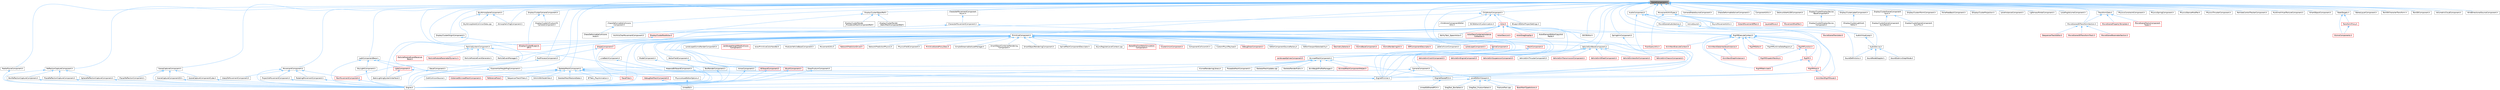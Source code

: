 digraph "SceneComponent.h"
{
 // INTERACTIVE_SVG=YES
 // LATEX_PDF_SIZE
  bgcolor="transparent";
  edge [fontname=Helvetica,fontsize=10,labelfontname=Helvetica,labelfontsize=10];
  node [fontname=Helvetica,fontsize=10,shape=box,height=0.2,width=0.4];
  Node1 [id="Node000001",label="SceneComponent.h",height=0.2,width=0.4,color="gray40", fillcolor="grey60", style="filled", fontcolor="black",tooltip=" "];
  Node1 -> Node2 [id="edge1_Node000001_Node000002",dir="back",color="steelblue1",style="solid",tooltip=" "];
  Node2 [id="Node000002",label="AsyncMovementUtils.h",height=0.2,width=0.4,color="grey40", fillcolor="white", style="filled",URL="$d4/d3a/AsyncMovementUtils_8h.html",tooltip=" "];
  Node1 -> Node3 [id="edge2_Node000001_Node000003",dir="back",color="steelblue1",style="solid",tooltip=" "];
  Node3 [id="Node000003",label="AtmosphericFogComponent.h",height=0.2,width=0.4,color="grey40", fillcolor="white", style="filled",URL="$da/d15/AtmosphericFogComponent_8h.html",tooltip=" "];
  Node1 -> Node4 [id="edge3_Node000001_Node000004",dir="back",color="steelblue1",style="solid",tooltip=" "];
  Node4 [id="Node000004",label="AudioComponent.h",height=0.2,width=0.4,color="grey40", fillcolor="white", style="filled",URL="$d6/d67/AudioComponent_8h.html",tooltip=" "];
  Node4 -> Node5 [id="edge4_Node000004_Node000005",dir="back",color="steelblue1",style="solid",tooltip=" "];
  Node5 [id="Node000005",label="ActiveSound.h",height=0.2,width=0.4,color="grey40", fillcolor="white", style="filled",URL="$dc/d95/ActiveSound_8h.html",tooltip=" "];
  Node5 -> Node6 [id="edge5_Node000005_Node000006",dir="back",color="steelblue1",style="solid",tooltip=" "];
  Node6 [id="Node000006",label="AudioVirtualLoop.h",height=0.2,width=0.4,color="grey40", fillcolor="white", style="filled",URL="$d5/dde/AudioVirtualLoop_8h.html",tooltip=" "];
  Node6 -> Node7 [id="edge6_Node000006_Node000007",dir="back",color="steelblue1",style="solid",tooltip=" "];
  Node7 [id="Node000007",label="AudioDevice.h",height=0.2,width=0.4,color="grey40", fillcolor="white", style="filled",URL="$d7/ddb/AudioDevice_8h.html",tooltip=" "];
  Node7 -> Node8 [id="edge7_Node000007_Node000008",dir="back",color="steelblue1",style="solid",tooltip=" "];
  Node8 [id="Node000008",label="SoundDefinitions.h",height=0.2,width=0.4,color="grey40", fillcolor="white", style="filled",URL="$d4/da9/SoundDefinitions_8h.html",tooltip=" "];
  Node7 -> Node9 [id="edge8_Node000007_Node000009",dir="back",color="steelblue1",style="solid",tooltip=" "];
  Node9 [id="Node000009",label="SoundNodeDoppler.h",height=0.2,width=0.4,color="grey40", fillcolor="white", style="filled",URL="$d1/d51/SoundNodeDoppler_8h.html",tooltip=" "];
  Node7 -> Node10 [id="edge9_Node000007_Node000010",dir="back",color="steelblue1",style="solid",tooltip=" "];
  Node10 [id="Node000010",label="SoundSubmixGraphNode.h",height=0.2,width=0.4,color="grey40", fillcolor="white", style="filled",URL="$d5/d09/SoundSubmixGraphNode_8h.html",tooltip=" "];
  Node5 -> Node8 [id="edge10_Node000005_Node000008",dir="back",color="steelblue1",style="solid",tooltip=" "];
  Node4 -> Node7 [id="edge11_Node000004_Node000007",dir="back",color="steelblue1",style="solid",tooltip=" "];
  Node4 -> Node11 [id="edge12_Node000004_Node000011",dir="back",color="steelblue1",style="solid",tooltip=" "];
  Node11 [id="Node000011",label="EngineMinimal.h",height=0.2,width=0.4,color="grey40", fillcolor="white", style="filled",URL="$d0/d2c/EngineMinimal_8h.html",tooltip=" "];
  Node11 -> Node12 [id="edge13_Node000011_Node000012",dir="back",color="steelblue1",style="solid",tooltip=" "];
  Node12 [id="Node000012",label="Engine.h",height=0.2,width=0.4,color="grey40", fillcolor="white", style="filled",URL="$d1/d34/Public_2Engine_8h.html",tooltip=" "];
  Node4 -> Node13 [id="edge14_Node000004_Node000013",dir="back",color="steelblue1",style="solid",tooltip=" "];
  Node13 [id="Node000013",label="MovieSceneAudioSection.h",height=0.2,width=0.4,color="grey40", fillcolor="white", style="filled",URL="$da/d5f/MovieSceneAudioSection_8h.html",tooltip=" "];
  Node13 -> Node14 [id="edge15_Node000013_Node000014",dir="back",color="steelblue1",style="solid",tooltip=" "];
  Node14 [id="Node000014",label="MovieSceneTranslator.h",height=0.2,width=0.4,color="red", fillcolor="#FFF0F0", style="filled",URL="$d2/d49/MovieSceneTranslator_8h.html",tooltip=" "];
  Node1 -> Node21 [id="edge16_Node000001_Node000021",dir="back",color="steelblue1",style="solid",tooltip=" "];
  Node21 [id="Node000021",label="CameraComponent.h",height=0.2,width=0.4,color="grey40", fillcolor="white", style="filled",URL="$dc/d7b/CameraComponent_8h.html",tooltip=" "];
  Node21 -> Node11 [id="edge17_Node000021_Node000011",dir="back",color="steelblue1",style="solid",tooltip=" "];
  Node21 -> Node22 [id="edge18_Node000021_Node000022",dir="back",color="steelblue1",style="solid",tooltip=" "];
  Node22 [id="Node000022",label="LevelEditorViewport.h",height=0.2,width=0.4,color="grey40", fillcolor="white", style="filled",URL="$d4/ddf/LevelEditorViewport_8h.html",tooltip=" "];
  Node22 -> Node23 [id="edge19_Node000022_Node000023",dir="back",color="steelblue1",style="solid",tooltip=" "];
  Node23 [id="Node000023",label="BookMarkTypeActions.h",height=0.2,width=0.4,color="red", fillcolor="#FFF0F0", style="filled",URL="$d0/d2f/BookMarkTypeActions_8h.html",tooltip=" "];
  Node22 -> Node25 [id="edge20_Node000022_Node000025",dir="back",color="steelblue1",style="solid",tooltip=" "];
  Node25 [id="Node000025",label="DragTool_BoxSelect.h",height=0.2,width=0.4,color="grey40", fillcolor="white", style="filled",URL="$da/dbf/DragTool__BoxSelect_8h.html",tooltip=" "];
  Node22 -> Node26 [id="edge21_Node000022_Node000026",dir="back",color="steelblue1",style="solid",tooltip=" "];
  Node26 [id="Node000026",label="DragTool_FrustumSelect.h",height=0.2,width=0.4,color="grey40", fillcolor="white", style="filled",URL="$db/de7/DragTool__FrustumSelect_8h.html",tooltip=" "];
  Node22 -> Node27 [id="edge22_Node000022_Node000027",dir="back",color="steelblue1",style="solid",tooltip=" "];
  Node27 [id="Node000027",label="FractureTool.cpp",height=0.2,width=0.4,color="grey40", fillcolor="white", style="filled",URL="$dc/d9a/FractureTool_8cpp.html",tooltip=" "];
  Node22 -> Node28 [id="edge23_Node000022_Node000028",dir="back",color="steelblue1",style="solid",tooltip=" "];
  Node28 [id="Node000028",label="UnrealEd.h",height=0.2,width=0.4,color="grey40", fillcolor="white", style="filled",URL="$d2/d5f/UnrealEd_8h.html",tooltip=" "];
  Node21 -> Node29 [id="edge24_Node000021_Node000029",dir="back",color="steelblue1",style="solid",tooltip=" "];
  Node29 [id="Node000029",label="SequencerTrackFilters.h",height=0.2,width=0.4,color="grey40", fillcolor="white", style="filled",URL="$df/d72/SequencerTrackFilters_8h.html",tooltip=" "];
  Node1 -> Node30 [id="edge25_Node000001_Node000030",dir="back",color="steelblue1",style="solid",tooltip=" "];
  Node30 [id="Node000030",label="CameraShakeSourceComponent.h",height=0.2,width=0.4,color="grey40", fillcolor="white", style="filled",URL="$d1/d5c/CameraShakeSourceComponent_8h.html",tooltip=" "];
  Node1 -> Node31 [id="edge26_Node000001_Node000031",dir="back",color="steelblue1",style="solid",tooltip=" "];
  Node31 [id="Node000031",label="ChaosDeformableCollisions\lComponent.h",height=0.2,width=0.4,color="grey40", fillcolor="white", style="filled",URL="$d3/da7/ChaosDeformableCollisionsComponent_8h.html",tooltip=" "];
  Node31 -> Node32 [id="edge27_Node000031_Node000032",dir="back",color="steelblue1",style="solid",tooltip=" "];
  Node32 [id="Node000032",label="ChaosDeformableCollisions\lActor.h",height=0.2,width=0.4,color="grey40", fillcolor="white", style="filled",URL="$d2/dce/ChaosDeformableCollisionsActor_8h.html",tooltip=" "];
  Node1 -> Node33 [id="edge28_Node000001_Node000033",dir="back",color="steelblue1",style="solid",tooltip=" "];
  Node33 [id="Node000033",label="ChaosDeformableSolverComponent.h",height=0.2,width=0.4,color="grey40", fillcolor="white", style="filled",URL="$dd/df6/ChaosDeformableSolverComponent_8h.html",tooltip=" "];
  Node1 -> Node34 [id="edge29_Node000001_Node000034",dir="back",color="steelblue1",style="solid",tooltip=" "];
  Node34 [id="Node000034",label="CharacterMovementComponent\lAsync.h",height=0.2,width=0.4,color="grey40", fillcolor="white", style="filled",URL="$d4/dde/CharacterMovementComponentAsync_8h.html",tooltip=" "];
  Node34 -> Node35 [id="edge30_Node000034_Node000035",dir="back",color="steelblue1",style="solid",tooltip=" "];
  Node35 [id="Node000035",label="CharacterMovementComponent.h",height=0.2,width=0.4,color="grey40", fillcolor="white", style="filled",URL="$d8/d84/CharacterMovementComponent_8h.html",tooltip=" "];
  Node35 -> Node36 [id="edge31_Node000035_Node000036",dir="back",color="steelblue1",style="solid",tooltip=" "];
  Node36 [id="Node000036",label="ArchVisCharMovementComponent.h",height=0.2,width=0.4,color="grey40", fillcolor="white", style="filled",URL="$db/dfd/ArchVisCharMovementComponent_8h.html",tooltip=" "];
  Node35 -> Node11 [id="edge32_Node000035_Node000011",dir="back",color="steelblue1",style="solid",tooltip=" "];
  Node1 -> Node37 [id="edge33_Node000001_Node000037",dir="back",color="steelblue1",style="solid",tooltip=" "];
  Node37 [id="Node000037",label="ChildActorComponent.h",height=0.2,width=0.4,color="grey40", fillcolor="white", style="filled",URL="$d8/da3/ChildActorComponent_8h.html",tooltip=" "];
  Node37 -> Node38 [id="edge34_Node000037_Node000038",dir="back",color="steelblue1",style="solid",tooltip=" "];
  Node38 [id="Node000038",label="Actor.h",height=0.2,width=0.4,color="red", fillcolor="#FFF0F0", style="filled",URL="$d0/d43/Actor_8h.html",tooltip=" "];
  Node38 -> Node39 [id="edge35_Node000038_Node000039",dir="back",color="steelblue1",style="solid",tooltip=" "];
  Node39 [id="Node000039",label="AbilityTask_SpawnActor.h",height=0.2,width=0.4,color="grey40", fillcolor="white", style="filled",URL="$dc/d97/AbilityTask__SpawnActor_8h.html",tooltip=" "];
  Node38 -> Node40 [id="edge36_Node000038_Node000040",dir="back",color="steelblue1",style="solid",tooltip=" "];
  Node40 [id="Node000040",label="ActorDescContainerInstance\lCollection.h",height=0.2,width=0.4,color="red", fillcolor="#FFF0F0", style="filled",URL="$df/d80/ActorDescContainerInstanceCollection_8h.html",tooltip=" "];
  Node38 -> Node61 [id="edge37_Node000038_Node000061",dir="back",color="steelblue1",style="solid",tooltip=" "];
  Node61 [id="Node000061",label="ActorDescList.h",height=0.2,width=0.4,color="red", fillcolor="#FFF0F0", style="filled",URL="$d7/da2/ActorDescList_8h.html",tooltip=" "];
  Node38 -> Node71 [id="edge38_Node000038_Node000071",dir="back",color="steelblue1",style="solid",tooltip=" "];
  Node71 [id="Node000071",label="ActorDragDropOp.h",height=0.2,width=0.4,color="red", fillcolor="#FFF0F0", style="filled",URL="$dd/d1a/ActorDragDropOp_8h.html",tooltip=" "];
  Node38 -> Node73 [id="edge39_Node000038_Node000073",dir="back",color="steelblue1",style="solid",tooltip=" "];
  Node73 [id="Node000073",label="ActorElementEditorCopyAnd\lPaste.h",height=0.2,width=0.4,color="grey40", fillcolor="white", style="filled",URL="$d8/dc2/ActorElementEditorCopyAndPaste_8h.html",tooltip=" "];
  Node38 -> Node32 [id="edge40_Node000038_Node000032",dir="back",color="steelblue1",style="solid",tooltip=" "];
  Node38 -> Node180 [id="edge41_Node000038_Node000180",dir="back",color="steelblue1",style="solid",tooltip=" "];
  Node180 [id="Node000180",label="DisplayClusterRootActor.h",height=0.2,width=0.4,color="red", fillcolor="#FFF0F0", style="filled",URL="$d0/d41/DisplayClusterRootActor_8h.html",tooltip=" "];
  Node180 -> Node183 [id="edge42_Node000180_Node000183",dir="back",color="steelblue1",style="solid",tooltip=" "];
  Node183 [id="Node000183",label="IDisplayClusterBlueprint\lAPI.h",height=0.2,width=0.4,color="red", fillcolor="#FFF0F0", style="filled",URL="$d6/dd6/IDisplayClusterBlueprintAPI_8h.html",tooltip=" "];
  Node38 -> Node11 [id="edge43_Node000038_Node000011",dir="back",color="steelblue1",style="solid",tooltip=" "];
  Node38 -> Node295 [id="edge44_Node000038_Node000295",dir="back",color="steelblue1",style="solid",tooltip=" "];
  Node295 [id="Node000295",label="EngineSharedPCH.h",height=0.2,width=0.4,color="grey40", fillcolor="white", style="filled",URL="$dc/dbb/EngineSharedPCH_8h.html",tooltip=" "];
  Node295 -> Node210 [id="edge45_Node000295_Node000210",dir="back",color="steelblue1",style="solid",tooltip=" "];
  Node210 [id="Node000210",label="UnrealEdSharedPCH.h",height=0.2,width=0.4,color="grey40", fillcolor="white", style="filled",URL="$d1/de6/UnrealEdSharedPCH_8h.html",tooltip=" "];
  Node38 -> Node22 [id="edge46_Node000038_Node000022",dir="back",color="steelblue1",style="solid",tooltip=" "];
  Node38 -> Node1066 [id="edge47_Node000038_Node001066",dir="back",color="steelblue1",style="solid",tooltip=" "];
  Node1066 [id="Node001066",label="NavMovementComponent.h",height=0.2,width=0.4,color="red", fillcolor="#FFF0F0", style="filled",URL="$de/d97/NavMovementComponent_8h.html",tooltip=" "];
  Node1066 -> Node12 [id="edge48_Node001066_Node000012",dir="back",color="steelblue1",style="solid",tooltip=" "];
  Node38 -> Node726 [id="edge49_Node000038_Node000726",dir="back",color="steelblue1",style="solid",tooltip=" "];
  Node726 [id="Node000726",label="ParticleEventManager.h",height=0.2,width=0.4,color="grey40", fillcolor="white", style="filled",URL="$dc/df9/ParticleEventManager_8h.html",tooltip=" "];
  Node38 -> Node473 [id="edge50_Node000038_Node000473",dir="back",color="steelblue1",style="solid",tooltip=" "];
  Node473 [id="Node000473",label="PrimitiveComponent.h",height=0.2,width=0.4,color="grey40", fillcolor="white", style="filled",URL="$df/d9f/PrimitiveComponent_8h.html",tooltip=" "];
  Node473 -> Node474 [id="edge51_Node000473_Node000474",dir="back",color="steelblue1",style="solid",tooltip=" "];
  Node474 [id="Node000474",label="ActorPrimitiveColorHandler.h",height=0.2,width=0.4,color="grey40", fillcolor="white", style="filled",URL="$d4/d72/ActorPrimitiveColorHandler_8h.html",tooltip=" "];
  Node473 -> Node475 [id="edge52_Node000473_Node000475",dir="back",color="steelblue1",style="solid",tooltip=" "];
  Node475 [id="Node000475",label="ArrowComponent.h",height=0.2,width=0.4,color="grey40", fillcolor="white", style="filled",URL="$db/d35/ArrowComponent_8h.html",tooltip=" "];
  Node475 -> Node12 [id="edge53_Node000475_Node000012",dir="back",color="steelblue1",style="solid",tooltip=" "];
  Node473 -> Node476 [id="edge54_Node000473_Node000476",dir="back",color="steelblue1",style="solid",tooltip=" "];
  Node476 [id="Node000476",label="AsyncRegisterLevelContext.cpp",height=0.2,width=0.4,color="grey40", fillcolor="white", style="filled",URL="$da/df8/AsyncRegisterLevelContext_8cpp.html",tooltip=" "];
  Node473 -> Node477 [id="edge55_Node000473_Node000477",dir="back",color="steelblue1",style="solid",tooltip=" "];
  Node477 [id="Node000477",label="BakedShallowWaterSimulation\lComponent.h",height=0.2,width=0.4,color="red", fillcolor="#FFF0F0", style="filled",URL="$d4/dbc/BakedShallowWaterSimulationComponent_8h.html",tooltip=" "];
  Node473 -> Node491 [id="edge56_Node000473_Node000491",dir="back",color="steelblue1",style="solid",tooltip=" "];
  Node491 [id="Node000491",label="BillboardComponent.h",height=0.2,width=0.4,color="red", fillcolor="#FFF0F0", style="filled",URL="$db/d72/BillboardComponent_8h.html",tooltip=" "];
  Node491 -> Node12 [id="edge57_Node000491_Node000012",dir="back",color="steelblue1",style="solid",tooltip=" "];
  Node473 -> Node492 [id="edge58_Node000473_Node000492",dir="back",color="steelblue1",style="solid",tooltip=" "];
  Node492 [id="Node000492",label="BrushComponent.h",height=0.2,width=0.4,color="red", fillcolor="#FFF0F0", style="filled",URL="$d0/d9c/BrushComponent_8h.html",tooltip=" "];
  Node492 -> Node12 [id="edge59_Node000492_Node000012",dir="back",color="steelblue1",style="solid",tooltip=" "];
  Node473 -> Node493 [id="edge60_Node000473_Node000493",dir="back",color="steelblue1",style="solid",tooltip=" "];
  Node493 [id="Node000493",label="ClusterUnionComponent.h",height=0.2,width=0.4,color="red", fillcolor="#FFF0F0", style="filled",URL="$d0/d16/ClusterUnionComponent_8h.html",tooltip=" "];
  Node473 -> Node495 [id="edge61_Node000473_Node000495",dir="back",color="steelblue1",style="solid",tooltip=" "];
  Node495 [id="Node000495",label="ComponentCollisionUtil.h",height=0.2,width=0.4,color="grey40", fillcolor="white", style="filled",URL="$d9/d1c/ComponentCollisionUtil_8h.html",tooltip=" "];
  Node473 -> Node496 [id="edge62_Node000473_Node000496",dir="back",color="steelblue1",style="solid",tooltip=" "];
  Node496 [id="Node000496",label="CustomPhysXPayload.h",height=0.2,width=0.4,color="grey40", fillcolor="white", style="filled",URL="$d3/d90/CustomPhysXPayload_8h.html",tooltip=" "];
  Node473 -> Node497 [id="edge63_Node000473_Node000497",dir="back",color="steelblue1",style="solid",tooltip=" "];
  Node497 [id="Node000497",label="DebugDrawComponent.h",height=0.2,width=0.4,color="red", fillcolor="#FFF0F0", style="filled",URL="$d9/dae/DebugDrawComponent_8h.html",tooltip=" "];
  Node473 -> Node501 [id="edge64_Node000473_Node000501",dir="back",color="steelblue1",style="solid",tooltip=" "];
  Node501 [id="Node000501",label="DrawFrustumComponent.h",height=0.2,width=0.4,color="grey40", fillcolor="white", style="filled",URL="$db/d24/DrawFrustumComponent_8h.html",tooltip=" "];
  Node501 -> Node12 [id="edge65_Node000501_Node000012",dir="back",color="steelblue1",style="solid",tooltip=" "];
  Node473 -> Node502 [id="edge66_Node000473_Node000502",dir="back",color="steelblue1",style="solid",tooltip=" "];
  Node502 [id="Node000502",label="EditorComponentSourceFactory.h",height=0.2,width=0.4,color="grey40", fillcolor="white", style="filled",URL="$d4/d35/EditorComponentSourceFactory_8h.html",tooltip=" "];
  Node473 -> Node503 [id="edge67_Node000473_Node000503",dir="back",color="steelblue1",style="solid",tooltip=" "];
  Node503 [id="Node000503",label="EditorViewportSelectability.h",height=0.2,width=0.4,color="grey40", fillcolor="white", style="filled",URL="$d0/da6/EditorViewportSelectability_8h.html",tooltip=" "];
  Node473 -> Node11 [id="edge68_Node000473_Node000011",dir="back",color="steelblue1",style="solid",tooltip=" "];
  Node473 -> Node295 [id="edge69_Node000473_Node000295",dir="back",color="steelblue1",style="solid",tooltip=" "];
  Node473 -> Node504 [id="edge70_Node000473_Node000504",dir="back",color="steelblue1",style="solid",tooltip=" "];
  Node504 [id="Node000504",label="FloorQueryUtils.h",height=0.2,width=0.4,color="red", fillcolor="#FFF0F0", style="filled",URL="$df/d2a/FloorQueryUtils_8h.html",tooltip=" "];
  Node473 -> Node514 [id="edge71_Node000473_Node000514",dir="back",color="steelblue1",style="solid",tooltip=" "];
  Node514 [id="Node000514",label="GeometrySelector.h",height=0.2,width=0.4,color="red", fillcolor="#FFF0F0", style="filled",URL="$d5/d67/GeometrySelector_8h.html",tooltip=" "];
  Node473 -> Node522 [id="edge72_Node000473_Node000522",dir="back",color="steelblue1",style="solid",tooltip=" "];
  Node522 [id="Node000522",label="GizmoBaseComponent.h",height=0.2,width=0.4,color="red", fillcolor="#FFF0F0", style="filled",URL="$db/dfd/GizmoBaseComponent_8h.html",tooltip=" "];
  Node473 -> Node529 [id="edge73_Node000473_Node000529",dir="back",color="steelblue1",style="solid",tooltip=" "];
  Node529 [id="Node000529",label="GizmoRenderingUtil.h",height=0.2,width=0.4,color="red", fillcolor="#FFF0F0", style="filled",URL="$d0/d40/GizmoRenderingUtil_8h.html",tooltip=" "];
  Node473 -> Node456 [id="edge74_Node000473_Node000456",dir="back",color="steelblue1",style="solid",tooltip=" "];
  Node456 [id="Node000456",label="ISMComponentDescriptor.h",height=0.2,width=0.4,color="red", fillcolor="#FFF0F0", style="filled",URL="$dd/d82/ISMComponentDescriptor_8h.html",tooltip=" "];
  Node473 -> Node548 [id="edge75_Node000473_Node000548",dir="back",color="steelblue1",style="solid",tooltip=" "];
  Node548 [id="Node000548",label="LakeCollisionComponent.h",height=0.2,width=0.4,color="grey40", fillcolor="white", style="filled",URL="$d6/d05/LakeCollisionComponent_8h.html",tooltip=" "];
  Node473 -> Node549 [id="edge76_Node000473_Node000549",dir="back",color="steelblue1",style="solid",tooltip=" "];
  Node549 [id="Node000549",label="LandscapeComponent.h",height=0.2,width=0.4,color="red", fillcolor="#FFF0F0", style="filled",URL="$d4/dba/LandscapeComponent_8h.html",tooltip=" "];
  Node473 -> Node551 [id="edge77_Node000473_Node000551",dir="back",color="steelblue1",style="solid",tooltip=" "];
  Node551 [id="Node000551",label="LandscapeGizmoRenderComponent.h",height=0.2,width=0.4,color="grey40", fillcolor="white", style="filled",URL="$d0/d84/LandscapeGizmoRenderComponent_8h.html",tooltip=" "];
  Node473 -> Node552 [id="edge78_Node000473_Node000552",dir="back",color="steelblue1",style="solid",tooltip=" "];
  Node552 [id="Node000552",label="LandscapeHeightfieldCollision\lComponent.h",height=0.2,width=0.4,color="red", fillcolor="#FFF0F0", style="filled",URL="$d2/d06/LandscapeHeightfieldCollisionComponent_8h.html",tooltip=" "];
  Node473 -> Node554 [id="edge79_Node000473_Node000554",dir="back",color="steelblue1",style="solid",tooltip=" "];
  Node554 [id="Node000554",label="LandscapeSplinesComponent.h",height=0.2,width=0.4,color="red", fillcolor="#FFF0F0", style="filled",URL="$d4/d7e/LandscapeSplinesComponent_8h.html",tooltip=" "];
  Node473 -> Node557 [id="edge80_Node000473_Node000557",dir="back",color="steelblue1",style="solid",tooltip=" "];
  Node557 [id="Node000557",label="LineBatchComponent.h",height=0.2,width=0.4,color="grey40", fillcolor="white", style="filled",URL="$d4/dd8/LineBatchComponent_8h.html",tooltip=" "];
  Node557 -> Node12 [id="edge81_Node000557_Node000012",dir="back",color="steelblue1",style="solid",tooltip=" "];
  Node473 -> Node558 [id="edge82_Node000473_Node000558",dir="back",color="steelblue1",style="solid",tooltip=" "];
  Node558 [id="Node000558",label="MaterialBillboardComponent.h",height=0.2,width=0.4,color="grey40", fillcolor="white", style="filled",URL="$d0/d98/MaterialBillboardComponent_8h.html",tooltip=" "];
  Node558 -> Node12 [id="edge83_Node000558_Node000012",dir="back",color="steelblue1",style="solid",tooltip=" "];
  Node473 -> Node559 [id="edge84_Node000473_Node000559",dir="back",color="steelblue1",style="solid",tooltip=" "];
  Node559 [id="Node000559",label="MeshComponent.h",height=0.2,width=0.4,color="red", fillcolor="#FFF0F0", style="filled",URL="$dd/d57/MeshComponent_8h.html",tooltip=" "];
  Node559 -> Node11 [id="edge85_Node000559_Node000011",dir="back",color="steelblue1",style="solid",tooltip=" "];
  Node559 -> Node295 [id="edge86_Node000559_Node000295",dir="back",color="steelblue1",style="solid",tooltip=" "];
  Node559 -> Node599 [id="edge87_Node000559_Node000599",dir="back",color="steelblue1",style="solid",tooltip=" "];
  Node599 [id="Node000599",label="SkinnedMeshComponent.h",height=0.2,width=0.4,color="grey40", fillcolor="white", style="filled",URL="$da/d62/SkinnedMeshComponent_8h.html",tooltip=" "];
  Node599 -> Node12 [id="edge88_Node000599_Node000012",dir="back",color="steelblue1",style="solid",tooltip=" "];
  Node599 -> Node295 [id="edge89_Node000599_Node000295",dir="back",color="steelblue1",style="solid",tooltip=" "];
  Node599 -> Node600 [id="edge90_Node000599_Node000600",dir="back",color="steelblue1",style="solid",tooltip=" "];
  Node600 [id="Node000600",label="KismetRenderingLibrary.h",height=0.2,width=0.4,color="grey40", fillcolor="white", style="filled",URL="$dc/d9a/KismetRenderingLibrary_8h.html",tooltip=" "];
  Node599 -> Node601 [id="edge91_Node000599_Node000601",dir="back",color="steelblue1",style="solid",tooltip=" "];
  Node601 [id="Node000601",label="PoseableMeshComponent.h",height=0.2,width=0.4,color="grey40", fillcolor="white", style="filled",URL="$df/d28/PoseableMeshComponent_8h.html",tooltip=" "];
  Node599 -> Node602 [id="edge92_Node000599_Node000602",dir="back",color="steelblue1",style="solid",tooltip=" "];
  Node602 [id="Node000602",label="SkeletalMeshComponent.h",height=0.2,width=0.4,color="grey40", fillcolor="white", style="filled",URL="$d8/db5/SkeletalMeshComponent_8h.html",tooltip=" "];
  Node602 -> Node603 [id="edge93_Node000602_Node000603",dir="back",color="steelblue1",style="solid",tooltip=" "];
  Node603 [id="Node000603",label="BTTask_PlayAnimation.h",height=0.2,width=0.4,color="grey40", fillcolor="white", style="filled",URL="$db/d8d/BTTask__PlayAnimation_8h.html",tooltip=" "];
  Node602 -> Node604 [id="edge94_Node000602_Node000604",dir="back",color="steelblue1",style="solid",tooltip=" "];
  Node604 [id="Node000604",label="ClothCollisionSource.h",height=0.2,width=0.4,color="grey40", fillcolor="white", style="filled",URL="$d2/dac/ClothCollisionSource_8h.html",tooltip=" "];
  Node602 -> Node605 [id="edge95_Node000602_Node000605",dir="back",color="steelblue1",style="solid",tooltip=" "];
  Node605 [id="Node000605",label="DebugSkelMeshComponent.h",height=0.2,width=0.4,color="red", fillcolor="#FFF0F0", style="filled",URL="$d5/d33/DebugSkelMeshComponent_8h.html",tooltip=" "];
  Node605 -> Node28 [id="edge96_Node000605_Node000028",dir="back",color="steelblue1",style="solid",tooltip=" "];
  Node602 -> Node11 [id="edge97_Node000602_Node000011",dir="back",color="steelblue1",style="solid",tooltip=" "];
  Node602 -> Node295 [id="edge98_Node000602_Node000295",dir="back",color="steelblue1",style="solid",tooltip=" "];
  Node602 -> Node607 [id="edge99_Node000602_Node000607",dir="back",color="steelblue1",style="solid",tooltip=" "];
  Node607 [id="Node000607",label="InstancedSkinnedMeshComponent.h",height=0.2,width=0.4,color="red", fillcolor="#FFF0F0", style="filled",URL="$d7/da7/InstancedSkinnedMeshComponent_8h.html",tooltip=" "];
  Node602 -> Node610 [id="edge100_Node000602_Node000610",dir="back",color="steelblue1",style="solid",tooltip=" "];
  Node610 [id="Node000610",label="PhysicsAssetEditorOptions.h",height=0.2,width=0.4,color="grey40", fillcolor="white", style="filled",URL="$df/d83/PhysicsAssetEditorOptions_8h.html",tooltip=" "];
  Node610 -> Node28 [id="edge101_Node000610_Node000028",dir="back",color="steelblue1",style="solid",tooltip=" "];
  Node602 -> Node611 [id="edge102_Node000602_Node000611",dir="back",color="steelblue1",style="solid",tooltip=" "];
  Node611 [id="Node000611",label="ReferencePose.h",height=0.2,width=0.4,color="red", fillcolor="#FFF0F0", style="filled",URL="$d7/d7f/ReferencePose_8h.html",tooltip=" "];
  Node602 -> Node630 [id="edge103_Node000602_Node000630",dir="back",color="steelblue1",style="solid",tooltip=" "];
  Node630 [id="Node000630",label="SAnimAttributeView.h",height=0.2,width=0.4,color="grey40", fillcolor="white", style="filled",URL="$df/d42/SAnimAttributeView_8h.html",tooltip=" "];
  Node602 -> Node29 [id="edge104_Node000602_Node000029",dir="back",color="steelblue1",style="solid",tooltip=" "];
  Node602 -> Node631 [id="edge105_Node000602_Node000631",dir="back",color="steelblue1",style="solid",tooltip=" "];
  Node631 [id="Node000631",label="SkeletalMeshRestoreState.h",height=0.2,width=0.4,color="grey40", fillcolor="white", style="filled",URL="$d4/dfa/SkeletalMeshRestoreState_8h.html",tooltip=" "];
  Node602 -> Node632 [id="edge106_Node000602_Node000632",dir="back",color="steelblue1",style="solid",tooltip=" "];
  Node632 [id="Node000632",label="TraceFilter.h",height=0.2,width=0.4,color="red", fillcolor="#FFF0F0", style="filled",URL="$de/dc1/TraceFilter_8h.html",tooltip=" "];
  Node599 -> Node669 [id="edge107_Node000599_Node000669",dir="back",color="steelblue1",style="solid",tooltip=" "];
  Node669 [id="Node000669",label="SkeletalMeshUpdate.cpp",height=0.2,width=0.4,color="grey40", fillcolor="white", style="filled",URL="$db/d45/SkeletalMeshUpdate_8cpp.html",tooltip=" "];
  Node599 -> Node670 [id="edge108_Node000599_Node000670",dir="back",color="steelblue1",style="solid",tooltip=" "];
  Node670 [id="Node000670",label="SkeletalRenderPublic.h",height=0.2,width=0.4,color="grey40", fillcolor="white", style="filled",URL="$d5/d40/SkeletalRenderPublic_8h.html",tooltip=" "];
  Node599 -> Node671 [id="edge109_Node000599_Node000671",dir="back",color="steelblue1",style="solid",tooltip=" "];
  Node671 [id="Node000671",label="SkinWeightProfileManager.h",height=0.2,width=0.4,color="grey40", fillcolor="white", style="filled",URL="$d4/d83/SkinWeightProfileManager_8h.html",tooltip=" "];
  Node599 -> Node672 [id="edge110_Node000599_Node000672",dir="back",color="steelblue1",style="solid",tooltip=" "];
  Node672 [id="Node000672",label="SkinnedMeshComponentHelper.h",height=0.2,width=0.4,color="red", fillcolor="#FFF0F0", style="filled",URL="$db/d81/SkinnedMeshComponentHelper_8h.html",tooltip=" "];
  Node473 -> Node715 [id="edge111_Node000473_Node000715",dir="back",color="steelblue1",style="solid",tooltip=" "];
  Node715 [id="Node000715",label="ModelComponent.h",height=0.2,width=0.4,color="grey40", fillcolor="white", style="filled",URL="$d9/d34/ModelComponent_8h.html",tooltip=" "];
  Node715 -> Node12 [id="edge112_Node000715_Node000012",dir="back",color="steelblue1",style="solid",tooltip=" "];
  Node473 -> Node316 [id="edge113_Node000473_Node000316",dir="back",color="steelblue1",style="solid",tooltip=" "];
  Node316 [id="Node000316",label="ModularVehicleBaseComponent.h",height=0.2,width=0.4,color="grey40", fillcolor="white", style="filled",URL="$d3/dc7/ModularVehicleBaseComponent_8h.html",tooltip=" "];
  Node473 -> Node716 [id="edge114_Node000473_Node000716",dir="back",color="steelblue1",style="solid",tooltip=" "];
  Node716 [id="Node000716",label="MovementUtils.h",height=0.2,width=0.4,color="grey40", fillcolor="white", style="filled",URL="$d0/d54/MovementUtils_8h.html",tooltip=" "];
  Node473 -> Node717 [id="edge115_Node000473_Node000717",dir="back",color="steelblue1",style="solid",tooltip=" "];
  Node717 [id="Node000717",label="NetworkPredictionDriver.h",height=0.2,width=0.4,color="red", fillcolor="#FFF0F0", style="filled",URL="$d4/db2/NetworkPredictionDriver_8h.html",tooltip=" "];
  Node473 -> Node724 [id="edge116_Node000473_Node000724",dir="back",color="steelblue1",style="solid",tooltip=" "];
  Node724 [id="Node000724",label="NetworkPredictionPhysics.h",height=0.2,width=0.4,color="grey40", fillcolor="white", style="filled",URL="$d8/dee/NetworkPredictionPhysics_8h.html",tooltip=" "];
  Node473 -> Node725 [id="edge117_Node000473_Node000725",dir="back",color="steelblue1",style="solid",tooltip=" "];
  Node725 [id="Node000725",label="ParticleSystemComponent.h",height=0.2,width=0.4,color="grey40", fillcolor="white", style="filled",URL="$d4/d17/ParticleSystemComponent_8h.html",tooltip=" "];
  Node725 -> Node11 [id="edge118_Node000725_Node000011",dir="back",color="steelblue1",style="solid",tooltip=" "];
  Node725 -> Node726 [id="edge119_Node000725_Node000726",dir="back",color="steelblue1",style="solid",tooltip=" "];
  Node725 -> Node727 [id="edge120_Node000725_Node000727",dir="back",color="steelblue1",style="solid",tooltip=" "];
  Node727 [id="Node000727",label="ParticleModuleEventGenerator.h",height=0.2,width=0.4,color="grey40", fillcolor="white", style="filled",URL="$dd/df1/ParticleModuleEventGenerator_8h.html",tooltip=" "];
  Node725 -> Node728 [id="edge121_Node000725_Node000728",dir="back",color="steelblue1",style="solid",tooltip=" "];
  Node728 [id="Node000728",label="ParticleModuleEventReceiver\lBase.h",height=0.2,width=0.4,color="red", fillcolor="#FFF0F0", style="filled",URL="$d2/d65/ParticleModuleEventReceiverBase_8h.html",tooltip=" "];
  Node725 -> Node731 [id="edge122_Node000725_Node000731",dir="back",color="steelblue1",style="solid",tooltip=" "];
  Node731 [id="Node000731",label="ParticleModuleParameterDynamic.h",height=0.2,width=0.4,color="red", fillcolor="#FFF0F0", style="filled",URL="$d3/d04/ParticleModuleParameterDynamic_8h.html",tooltip=" "];
  Node473 -> Node733 [id="edge123_Node000473_Node000733",dir="back",color="steelblue1",style="solid",tooltip=" "];
  Node733 [id="Node000733",label="PhysicsFieldComponent.h",height=0.2,width=0.4,color="grey40", fillcolor="white", style="filled",URL="$dd/d76/PhysicsFieldComponent_8h.html",tooltip=" "];
  Node473 -> Node734 [id="edge124_Node000473_Node000734",dir="back",color="steelblue1",style="solid",tooltip=" "];
  Node734 [id="Node000734",label="PrimitiveSceneProxyDesc.h",height=0.2,width=0.4,color="red", fillcolor="#FFF0F0", style="filled",URL="$d8/d20/PrimitiveSceneProxyDesc_8h.html",tooltip=" "];
  Node473 -> Node739 [id="edge125_Node000473_Node000739",dir="back",color="steelblue1",style="solid",tooltip=" "];
  Node739 [id="Node000739",label="ShapeComponent.h",height=0.2,width=0.4,color="red", fillcolor="#FFF0F0", style="filled",URL="$d4/d4b/ShapeComponent_8h.html",tooltip=" "];
  Node739 -> Node12 [id="edge126_Node000739_Node000012",dir="back",color="steelblue1",style="solid",tooltip=" "];
  Node739 -> Node744 [id="edge127_Node000739_Node000744",dir="back",color="steelblue1",style="solid",tooltip=" "];
  Node744 [id="Node000744",label="PostProcessComponent.h",height=0.2,width=0.4,color="grey40", fillcolor="white", style="filled",URL="$d7/db2/PostProcessComponent_8h.html",tooltip=" "];
  Node744 -> Node12 [id="edge128_Node000744_Node000012",dir="back",color="steelblue1",style="solid",tooltip=" "];
  Node473 -> Node747 [id="edge129_Node000473_Node000747",dir="back",color="steelblue1",style="solid",tooltip=" "];
  Node747 [id="Node000747",label="SimpleStreamableAssetManager.h",height=0.2,width=0.4,color="grey40", fillcolor="white", style="filled",URL="$df/d02/SimpleStreamableAssetManager_8h.html",tooltip=" "];
  Node473 -> Node748 [id="edge130_Node000473_Node000748",dir="back",color="steelblue1",style="solid",tooltip=" "];
  Node748 [id="Node000748",label="SmartObjectContainerRendering\lComponent.h",height=0.2,width=0.4,color="grey40", fillcolor="white", style="filled",URL="$d8/d15/SmartObjectContainerRenderingComponent_8h.html",tooltip=" "];
  Node473 -> Node749 [id="edge131_Node000473_Node000749",dir="back",color="steelblue1",style="solid",tooltip=" "];
  Node749 [id="Node000749",label="SmartObjectRenderingComponent.h",height=0.2,width=0.4,color="grey40", fillcolor="white", style="filled",URL="$da/d17/SmartObjectRenderingComponent_8h.html",tooltip=" "];
  Node473 -> Node750 [id="edge132_Node000473_Node000750",dir="back",color="steelblue1",style="solid",tooltip=" "];
  Node750 [id="Node000750",label="SplineComponent.h",height=0.2,width=0.4,color="red", fillcolor="#FFF0F0", style="filled",URL="$d3/d00/SplineComponent_8h.html",tooltip=" "];
  Node750 -> Node554 [id="edge133_Node000750_Node000554",dir="back",color="steelblue1",style="solid",tooltip=" "];
  Node473 -> Node761 [id="edge134_Node000473_Node000761",dir="back",color="steelblue1",style="solid",tooltip=" "];
  Node761 [id="Node000761",label="SplineMeshComponentDescriptor.h",height=0.2,width=0.4,color="grey40", fillcolor="white", style="filled",URL="$d1/d6f/SplineMeshComponentDescriptor_8h.html",tooltip=" "];
  Node473 -> Node762 [id="edge135_Node000473_Node000762",dir="back",color="steelblue1",style="solid",tooltip=" "];
  Node762 [id="Node000762",label="StaticLightingSystemInterface.h",height=0.2,width=0.4,color="grey40", fillcolor="white", style="filled",URL="$da/d21/StaticLightingSystemInterface_8h.html",tooltip=" "];
  Node473 -> Node763 [id="edge136_Node000473_Node000763",dir="back",color="steelblue1",style="solid",tooltip=" "];
  Node763 [id="Node000763",label="TextRenderComponent.h",height=0.2,width=0.4,color="grey40", fillcolor="white", style="filled",URL="$dd/d07/TextRenderComponent_8h.html",tooltip=" "];
  Node763 -> Node12 [id="edge137_Node000763_Node000012",dir="back",color="steelblue1",style="solid",tooltip=" "];
  Node473 -> Node764 [id="edge138_Node000473_Node000764",dir="back",color="steelblue1",style="solid",tooltip=" "];
  Node764 [id="Node000764",label="VectorFieldComponent.h",height=0.2,width=0.4,color="grey40", fillcolor="white", style="filled",URL="$d1/d45/VectorFieldComponent_8h.html",tooltip=" "];
  Node764 -> Node12 [id="edge139_Node000764_Node000012",dir="back",color="steelblue1",style="solid",tooltip=" "];
  Node473 -> Node765 [id="edge140_Node000473_Node000765",dir="back",color="steelblue1",style="solid",tooltip=" "];
  Node765 [id="Node000765",label="VehicleSimBaseComponent.h",height=0.2,width=0.4,color="grey40", fillcolor="white", style="filled",URL="$d3/db2/VehicleSimBaseComponent_8h.html",tooltip=" "];
  Node765 -> Node766 [id="edge141_Node000765_Node000766",dir="back",color="steelblue1",style="solid",tooltip=" "];
  Node766 [id="Node000766",label="VehicleSimAerofoilComponent.h",height=0.2,width=0.4,color="red", fillcolor="#FFF0F0", style="filled",URL="$d9/d69/VehicleSimAerofoilComponent_8h.html",tooltip=" "];
  Node765 -> Node768 [id="edge142_Node000765_Node000768",dir="back",color="steelblue1",style="solid",tooltip=" "];
  Node768 [id="Node000768",label="VehicleSimChassisComponent.h",height=0.2,width=0.4,color="red", fillcolor="#FFF0F0", style="filled",URL="$d1/d46/VehicleSimChassisComponent_8h.html",tooltip=" "];
  Node765 -> Node769 [id="edge143_Node000765_Node000769",dir="back",color="steelblue1",style="solid",tooltip=" "];
  Node769 [id="Node000769",label="VehicleSimClutchComponent.h",height=0.2,width=0.4,color="red", fillcolor="#FFF0F0", style="filled",URL="$da/d66/VehicleSimClutchComponent_8h.html",tooltip=" "];
  Node765 -> Node770 [id="edge144_Node000765_Node000770",dir="back",color="steelblue1",style="solid",tooltip=" "];
  Node770 [id="Node000770",label="VehicleSimEngineComponent.h",height=0.2,width=0.4,color="red", fillcolor="#FFF0F0", style="filled",URL="$de/d60/VehicleSimEngineComponent_8h.html",tooltip=" "];
  Node765 -> Node771 [id="edge145_Node000765_Node000771",dir="back",color="steelblue1",style="solid",tooltip=" "];
  Node771 [id="Node000771",label="VehicleSimSuspensionComponent.h",height=0.2,width=0.4,color="red", fillcolor="#FFF0F0", style="filled",URL="$d8/d4a/VehicleSimSuspensionComponent_8h.html",tooltip=" "];
  Node765 -> Node772 [id="edge146_Node000765_Node000772",dir="back",color="steelblue1",style="solid",tooltip=" "];
  Node772 [id="Node000772",label="VehicleSimThrusterComponent.h",height=0.2,width=0.4,color="grey40", fillcolor="white", style="filled",URL="$db/df8/VehicleSimThrusterComponent_8h.html",tooltip=" "];
  Node765 -> Node773 [id="edge147_Node000765_Node000773",dir="back",color="steelblue1",style="solid",tooltip=" "];
  Node773 [id="Node000773",label="VehicleSimTransmissionComponent.h",height=0.2,width=0.4,color="red", fillcolor="#FFF0F0", style="filled",URL="$d4/d85/VehicleSimTransmissionComponent_8h.html",tooltip=" "];
  Node765 -> Node774 [id="edge148_Node000765_Node000774",dir="back",color="steelblue1",style="solid",tooltip=" "];
  Node774 [id="Node000774",label="VehicleSimWheelComponent.h",height=0.2,width=0.4,color="red", fillcolor="#FFF0F0", style="filled",URL="$dc/d42/VehicleSimWheelComponent_8h.html",tooltip=" "];
  Node38 -> Node1122 [id="edge149_Node000038_Node001122",dir="back",color="steelblue1",style="solid",tooltip=" "];
  Node1122 [id="Node001122",label="RigVMExecuteContext.h",height=0.2,width=0.4,color="grey40", fillcolor="white", style="filled",URL="$d8/d0d/RigVMExecuteContext_8h.html",tooltip=" "];
  Node1122 -> Node635 [id="edge150_Node001122_Node000635",dir="back",color="steelblue1",style="solid",tooltip=" "];
  Node635 [id="Node000635",label="AnimNextDataInterfaceInstance.h",height=0.2,width=0.4,color="red", fillcolor="#FFF0F0", style="filled",URL="$d4/dc0/AnimNextDataInterfaceInstance_8h.html",tooltip=" "];
  Node635 -> Node636 [id="edge151_Node000635_Node000636",dir="back",color="steelblue1",style="solid",tooltip=" "];
  Node636 [id="Node000636",label="AnimNextGraphInstance.h",height=0.2,width=0.4,color="red", fillcolor="#FFF0F0", style="filled",URL="$df/d5e/AnimNextGraphInstance_8h.html",tooltip=" "];
  Node1122 -> Node646 [id="edge152_Node001122_Node000646",dir="back",color="steelblue1",style="solid",tooltip=" "];
  Node646 [id="Node000646",label="AnimNextExecuteContext.h",height=0.2,width=0.4,color="red", fillcolor="#FFF0F0", style="filled",URL="$de/da5/AnimNextExecuteContext_8h.html",tooltip=" "];
  Node1122 -> Node636 [id="edge153_Node001122_Node000636",dir="back",color="steelblue1",style="solid",tooltip=" "];
  Node1122 -> Node1123 [id="edge154_Node001122_Node001123",dir="back",color="steelblue1",style="solid",tooltip=" "];
  Node1123 [id="Node001123",label="AnimNextRigVMAsset.h",height=0.2,width=0.4,color="red", fillcolor="#FFF0F0", style="filled",URL="$d8/d0c/AnimNextRigVMAsset_8h.html",tooltip=" "];
  Node1122 -> Node1132 [id="edge155_Node001122_Node001132",dir="back",color="steelblue1",style="solid",tooltip=" "];
  Node1132 [id="Node001132",label="RigVM.h",height=0.2,width=0.4,color="red", fillcolor="#FFF0F0", style="filled",URL="$d0/d5e/RigVM_8h.html",tooltip=" "];
  Node1132 -> Node1163 [id="edge156_Node001132_Node001163",dir="back",color="steelblue1",style="solid",tooltip=" "];
  Node1163 [id="Node001163",label="RigVMHost.h",height=0.2,width=0.4,color="red", fillcolor="#FFF0F0", style="filled",URL="$d5/d04/RigVMHost_8h.html",tooltip=" "];
  Node1163 -> Node1123 [id="edge157_Node001163_Node001123",dir="back",color="steelblue1",style="solid",tooltip=" "];
  Node1132 -> Node1164 [id="edge158_Node001132_Node001164",dir="back",color="steelblue1",style="solid",tooltip=" "];
  Node1164 [id="Node001164",label="RigVMNativized.h",height=0.2,width=0.4,color="red", fillcolor="#FFF0F0", style="filled",URL="$df/d99/RigVMNativized_8h.html",tooltip=" "];
  Node1122 -> Node1204 [id="edge159_Node001122_Node001204",dir="back",color="steelblue1",style="solid",tooltip=" "];
  Node1204 [id="Node001204",label="RigVMDispatchFactory.h",height=0.2,width=0.4,color="red", fillcolor="#FFF0F0", style="filled",URL="$de/d6b/RigVMDispatchFactory_8h.html",tooltip=" "];
  Node1122 -> Node259 [id="edge160_Node001122_Node000259",dir="back",color="steelblue1",style="solid",tooltip=" "];
  Node259 [id="Node000259",label="RigVMEditor.h",height=0.2,width=0.4,color="red", fillcolor="#FFF0F0", style="filled",URL="$d3/d13/RigVMEditor_8h.html",tooltip=" "];
  Node1122 -> Node1271 [id="edge161_Node001122_Node001271",dir="back",color="steelblue1",style="solid",tooltip=" "];
  Node1271 [id="Node001271",label="RigVMFunction.h",height=0.2,width=0.4,color="red", fillcolor="#FFF0F0", style="filled",URL="$de/d66/RigVMFunction_8h.html",tooltip=" "];
  Node1271 -> Node1132 [id="edge162_Node001271_Node001132",dir="back",color="steelblue1",style="solid",tooltip=" "];
  Node1271 -> Node1204 [id="edge163_Node001271_Node001204",dir="back",color="steelblue1",style="solid",tooltip=" "];
  Node1122 -> Node1163 [id="edge164_Node001122_Node001163",dir="back",color="steelblue1",style="solid",tooltip=" "];
  Node1122 -> Node1164 [id="edge165_Node001122_Node001164",dir="back",color="steelblue1",style="solid",tooltip=" "];
  Node1122 -> Node1279 [id="edge166_Node001122_Node001279",dir="back",color="steelblue1",style="solid",tooltip=" "];
  Node1279 [id="Node001279",label="RigVMRuntimeDataRegistry.h",height=0.2,width=0.4,color="grey40", fillcolor="white", style="filled",URL="$d9/d90/RigVMRuntimeDataRegistry_8h.html",tooltip=" "];
  Node38 -> Node246 [id="edge167_Node000038_Node000246",dir="back",color="steelblue1",style="solid",tooltip=" "];
  Node246 [id="Node000246",label="SSCSEditor.h",height=0.2,width=0.4,color="grey40", fillcolor="white", style="filled",URL="$d0/d2e/SSCSEditor_8h.html",tooltip=" "];
  Node38 -> Node632 [id="edge168_Node000038_Node000632",dir="back",color="steelblue1",style="solid",tooltip=" "];
  Node37 -> Node1649 [id="edge169_Node000037_Node001649",dir="back",color="steelblue1",style="solid",tooltip=" "];
  Node1649 [id="Node001649",label="BlueprintEditorProjectSettings.h",height=0.2,width=0.4,color="grey40", fillcolor="white", style="filled",URL="$dc/d77/BlueprintEditorProjectSettings_8h.html",tooltip=" "];
  Node37 -> Node1650 [id="edge170_Node000037_Node001650",dir="back",color="steelblue1",style="solid",tooltip=" "];
  Node1650 [id="Node001650",label="ChildActorComponentEditor\lUtils.h",height=0.2,width=0.4,color="grey40", fillcolor="white", style="filled",URL="$d9/dfc/ChildActorComponentEditorUtils_8h.html",tooltip=" "];
  Node37 -> Node12 [id="edge171_Node000037_Node000012",dir="back",color="steelblue1",style="solid",tooltip=" "];
  Node37 -> Node1651 [id="edge172_Node000037_Node001651",dir="back",color="steelblue1",style="solid",tooltip=" "];
  Node1651 [id="Node001651",label="ISCSEditorUICustomization.h",height=0.2,width=0.4,color="grey40", fillcolor="white", style="filled",URL="$de/d3e/ISCSEditorUICustomization_8h.html",tooltip=" "];
  Node1 -> Node1652 [id="edge173_Node000001_Node001652",dir="back",color="steelblue1",style="solid",tooltip=" "];
  Node1652 [id="Node001652",label="ComponentUtils.h",height=0.2,width=0.4,color="grey40", fillcolor="white", style="filled",URL="$d2/d9f/ComponentUtils_8h.html",tooltip=" "];
  Node1 -> Node1653 [id="edge174_Node000001_Node001653",dir="back",color="steelblue1",style="solid",tooltip=" "];
  Node1653 [id="Node001653",label="DecalComponent.h",height=0.2,width=0.4,color="grey40", fillcolor="white", style="filled",URL="$dc/d4d/DecalComponent_8h.html",tooltip=" "];
  Node1653 -> Node12 [id="edge175_Node001653_Node000012",dir="back",color="steelblue1",style="solid",tooltip=" "];
  Node1 -> Node1654 [id="edge176_Node000001_Node001654",dir="back",color="steelblue1",style="solid",tooltip=" "];
  Node1654 [id="Node001654",label="DestructibleHLODComponent.h",height=0.2,width=0.4,color="grey40", fillcolor="white", style="filled",URL="$d5/daf/DestructibleHLODComponent_8h.html",tooltip=" "];
  Node1 -> Node1655 [id="edge177_Node000001_Node001655",dir="back",color="steelblue1",style="solid",tooltip=" "];
  Node1655 [id="Node001655",label="DisplayClusterCameraComponent.h",height=0.2,width=0.4,color="grey40", fillcolor="white", style="filled",URL="$dd/d6b/DisplayClusterCameraComponent_8h.html",tooltip=" "];
  Node1655 -> Node1656 [id="edge178_Node001655_Node001656",dir="back",color="steelblue1",style="solid",tooltip=" "];
  Node1656 [id="Node001656",label="DisplayClusterInFrustumFit\lCameraComponent.h",height=0.2,width=0.4,color="grey40", fillcolor="white", style="filled",URL="$d5/d53/DisplayClusterInFrustumFitCameraComponent_8h.html",tooltip=" "];
  Node1655 -> Node183 [id="edge179_Node001655_Node000183",dir="back",color="steelblue1",style="solid",tooltip=" "];
  Node1 -> Node1657 [id="edge180_Node000001_Node001657",dir="back",color="steelblue1",style="solid",tooltip=" "];
  Node1657 [id="Node001657",label="DisplayClusterDisplayDevice\lBaseComponent.h",height=0.2,width=0.4,color="grey40", fillcolor="white", style="filled",URL="$d6/d67/DisplayClusterDisplayDeviceBaseComponent_8h.html",tooltip=" "];
  Node1657 -> Node1658 [id="edge181_Node001657_Node001658",dir="back",color="steelblue1",style="solid",tooltip=" "];
  Node1658 [id="Node001658",label="DisplayClusterDisplayDevice\lComponent.h",height=0.2,width=0.4,color="grey40", fillcolor="white", style="filled",URL="$db/d86/DisplayClusterDisplayDeviceComponent_8h.html",tooltip=" "];
  Node1 -> Node1659 [id="edge182_Node000001_Node001659",dir="back",color="steelblue1",style="solid",tooltip=" "];
  Node1659 [id="Node001659",label="DisplayClusterLabelComponent.h",height=0.2,width=0.4,color="grey40", fillcolor="white", style="filled",URL="$dc/d7f/DisplayClusterLabelComponent_8h.html",tooltip=" "];
  Node1659 -> Node1660 [id="edge183_Node001659_Node001660",dir="back",color="steelblue1",style="solid",tooltip=" "];
  Node1660 [id="Node001660",label="IDisplayClusterLightCard\lEditor.h",height=0.2,width=0.4,color="grey40", fillcolor="white", style="filled",URL="$d8/df4/IDisplayClusterLightCardEditor_8h.html",tooltip=" "];
  Node1 -> Node177 [id="edge184_Node000001_Node000177",dir="back",color="steelblue1",style="solid",tooltip=" "];
  Node177 [id="Node000177",label="DisplayClusterObjectRef.h",height=0.2,width=0.4,color="grey40", fillcolor="white", style="filled",URL="$d9/d87/DisplayClusterObjectRef_8h.html",tooltip=" "];
  Node177 -> Node178 [id="edge185_Node000177_Node000178",dir="back",color="steelblue1",style="solid",tooltip=" "];
  Node178 [id="Node000178",label="DisplayClusterRender\l_ProceduralMeshComponentRef.h",height=0.2,width=0.4,color="grey40", fillcolor="white", style="filled",URL="$da/dbe/DisplayClusterRender__ProceduralMeshComponentRef_8h.html",tooltip=" "];
  Node177 -> Node179 [id="edge186_Node000177_Node000179",dir="back",color="steelblue1",style="solid",tooltip=" "];
  Node179 [id="Node000179",label="DisplayClusterRender\l_StaticMeshComponentRef.h",height=0.2,width=0.4,color="grey40", fillcolor="white", style="filled",URL="$dd/d84/DisplayClusterRender__StaticMeshComponentRef_8h.html",tooltip=" "];
  Node177 -> Node180 [id="edge187_Node000177_Node000180",dir="back",color="steelblue1",style="solid",tooltip=" "];
  Node1 -> Node1661 [id="edge188_Node000001_Node001661",dir="back",color="steelblue1",style="solid",tooltip=" "];
  Node1661 [id="Node001661",label="DisplayClusterOriginComponent.h",height=0.2,width=0.4,color="grey40", fillcolor="white", style="filled",URL="$d8/dfe/DisplayClusterOriginComponent_8h.html",tooltip=" "];
  Node1661 -> Node183 [id="edge189_Node001661_Node000183",dir="back",color="steelblue1",style="solid",tooltip=" "];
  Node1 -> Node1662 [id="edge190_Node000001_Node001662",dir="back",color="steelblue1",style="solid",tooltip=" "];
  Node1662 [id="Node001662",label="DisplayClusterSceneComponent\lSync.h",height=0.2,width=0.4,color="grey40", fillcolor="white", style="filled",URL="$d7/d3f/DisplayClusterSceneComponentSync_8h.html",tooltip=" "];
  Node1662 -> Node1663 [id="edge191_Node001662_Node001663",dir="back",color="steelblue1",style="solid",tooltip=" "];
  Node1663 [id="Node001663",label="DisplayClusterSceneComponent\lSyncParent.h",height=0.2,width=0.4,color="grey40", fillcolor="white", style="filled",URL="$d4/d84/DisplayClusterSceneComponentSyncParent_8h.html",tooltip=" "];
  Node1662 -> Node1664 [id="edge192_Node001662_Node001664",dir="back",color="steelblue1",style="solid",tooltip=" "];
  Node1664 [id="Node001664",label="DisplayClusterSceneComponent\lSyncThis.h",height=0.2,width=0.4,color="grey40", fillcolor="white", style="filled",URL="$d3/db1/DisplayClusterSceneComponentSyncThis_8h.html",tooltip=" "];
  Node1 -> Node1665 [id="edge193_Node000001_Node001665",dir="back",color="steelblue1",style="solid",tooltip=" "];
  Node1665 [id="Node001665",label="DisplayClusterXformComponent.h",height=0.2,width=0.4,color="grey40", fillcolor="white", style="filled",URL="$de/d08/DisplayClusterXformComponent_8h.html",tooltip=" "];
  Node1 -> Node11 [id="edge194_Node000001_Node000011",dir="back",color="steelblue1",style="solid",tooltip=" "];
  Node1 -> Node295 [id="edge195_Node000001_Node000295",dir="back",color="steelblue1",style="solid",tooltip=" "];
  Node1 -> Node1666 [id="edge196_Node000001_Node001666",dir="back",color="steelblue1",style="solid",tooltip=" "];
  Node1666 [id="Node001666",label="ExponentialHeightFogComponent.h",height=0.2,width=0.4,color="grey40", fillcolor="white", style="filled",URL="$da/dfb/ExponentialHeightFogComponent_8h.html",tooltip=" "];
  Node1666 -> Node12 [id="edge197_Node001666_Node000012",dir="back",color="steelblue1",style="solid",tooltip=" "];
  Node1 -> Node1667 [id="edge198_Node000001_Node001667",dir="back",color="steelblue1",style="solid",tooltip=" "];
  Node1667 [id="Node001667",label="ForceFeedbackComponent.h",height=0.2,width=0.4,color="grey40", fillcolor="white", style="filled",URL="$d2/db8/ForceFeedbackComponent_8h.html",tooltip=" "];
  Node1 -> Node676 [id="edge199_Node000001_Node000676",dir="back",color="steelblue1",style="solid",tooltip=" "];
  Node676 [id="Node000676",label="IDisplayClusterProjection.h",height=0.2,width=0.4,color="grey40", fillcolor="white", style="filled",URL="$d3/ddf/IDisplayClusterProjection_8h.html",tooltip=" "];
  Node1 -> Node1668 [id="edge200_Node000001_Node001668",dir="back",color="steelblue1",style="solid",tooltip=" "];
  Node1668 [id="Node001668",label="LevelInstanceComponent.h",height=0.2,width=0.4,color="grey40", fillcolor="white", style="filled",URL="$df/d41/LevelInstanceComponent_8h.html",tooltip=" "];
  Node1 -> Node1669 [id="edge201_Node000001_Node001669",dir="back",color="steelblue1",style="solid",tooltip=" "];
  Node1669 [id="Node001669",label="LightComponentBase.h",height=0.2,width=0.4,color="grey40", fillcolor="white", style="filled",URL="$d6/dfb/LightComponentBase_8h.html",tooltip=" "];
  Node1669 -> Node12 [id="edge202_Node001669_Node000012",dir="back",color="steelblue1",style="solid",tooltip=" "];
  Node1669 -> Node1670 [id="edge203_Node001669_Node001670",dir="back",color="steelblue1",style="solid",tooltip=" "];
  Node1670 [id="Node001670",label="LightComponent.h",height=0.2,width=0.4,color="red", fillcolor="#FFF0F0", style="filled",URL="$da/dcc/LightComponent_8h.html",tooltip=" "];
  Node1670 -> Node11 [id="edge204_Node001670_Node000011",dir="back",color="steelblue1",style="solid",tooltip=" "];
  Node1670 -> Node762 [id="edge205_Node001670_Node000762",dir="back",color="steelblue1",style="solid",tooltip=" "];
  Node1669 -> Node29 [id="edge206_Node001669_Node000029",dir="back",color="steelblue1",style="solid",tooltip=" "];
  Node1669 -> Node1676 [id="edge207_Node001669_Node001676",dir="back",color="steelblue1",style="solid",tooltip=" "];
  Node1676 [id="Node001676",label="SkyLightComponent.h",height=0.2,width=0.4,color="grey40", fillcolor="white", style="filled",URL="$d2/de1/SkyLightComponent_8h.html",tooltip=" "];
  Node1676 -> Node12 [id="edge208_Node001676_Node000012",dir="back",color="steelblue1",style="solid",tooltip=" "];
  Node1 -> Node1677 [id="edge209_Node000001_Node001677",dir="back",color="steelblue1",style="solid",tooltip=" "];
  Node1677 [id="Node001677",label="LightmassPortalComponent.h",height=0.2,width=0.4,color="grey40", fillcolor="white", style="filled",URL="$d2/d96/LightmassPortalComponent_8h.html",tooltip=" "];
  Node1 -> Node1678 [id="edge210_Node000001_Node001678",dir="back",color="steelblue1",style="solid",tooltip=" "];
  Node1678 [id="Node001678",label="LocalFogVolumeComponent.h",height=0.2,width=0.4,color="grey40", fillcolor="white", style="filled",URL="$d2/d4f/LocalFogVolumeComponent_8h.html",tooltip=" "];
  Node1 -> Node1679 [id="edge211_Node000001_Node001679",dir="back",color="steelblue1",style="solid",tooltip=" "];
  Node1679 [id="Node001679",label="MovementComponent.h",height=0.2,width=0.4,color="grey40", fillcolor="white", style="filled",URL="$dd/dc8/MovementComponent_8h.html",tooltip=" "];
  Node1679 -> Node12 [id="edge212_Node001679_Node000012",dir="back",color="steelblue1",style="solid",tooltip=" "];
  Node1679 -> Node1680 [id="edge213_Node001679_Node001680",dir="back",color="steelblue1",style="solid",tooltip=" "];
  Node1680 [id="Node001680",label="InterpToMovementComponent.h",height=0.2,width=0.4,color="grey40", fillcolor="white", style="filled",URL="$db/d5e/InterpToMovementComponent_8h.html",tooltip=" "];
  Node1679 -> Node1066 [id="edge214_Node001679_Node001066",dir="back",color="steelblue1",style="solid",tooltip=" "];
  Node1679 -> Node1681 [id="edge215_Node001679_Node001681",dir="back",color="steelblue1",style="solid",tooltip=" "];
  Node1681 [id="Node001681",label="ProjectileMovementComponent.h",height=0.2,width=0.4,color="grey40", fillcolor="white", style="filled",URL="$dd/d2f/ProjectileMovementComponent_8h.html",tooltip=" "];
  Node1681 -> Node12 [id="edge216_Node001681_Node000012",dir="back",color="steelblue1",style="solid",tooltip=" "];
  Node1679 -> Node1682 [id="edge217_Node001679_Node001682",dir="back",color="steelblue1",style="solid",tooltip=" "];
  Node1682 [id="Node001682",label="RotatingMovementComponent.h",height=0.2,width=0.4,color="grey40", fillcolor="white", style="filled",URL="$da/db6/RotatingMovementComponent_8h.html",tooltip=" "];
  Node1682 -> Node12 [id="edge218_Node001682_Node000012",dir="back",color="steelblue1",style="solid",tooltip=" "];
  Node1 -> Node1683 [id="edge219_Node000001_Node001683",dir="back",color="steelblue1",style="solid",tooltip=" "];
  Node1683 [id="Node001683",label="MovementUtilsTypes.h",height=0.2,width=0.4,color="grey40", fillcolor="white", style="filled",URL="$dd/d05/MovementUtilsTypes_8h.html",tooltip=" "];
  Node1683 -> Node2 [id="edge220_Node001683_Node000002",dir="back",color="steelblue1",style="solid",tooltip=" "];
  Node1683 -> Node504 [id="edge221_Node001683_Node000504",dir="back",color="steelblue1",style="solid",tooltip=" "];
  Node1683 -> Node1684 [id="edge222_Node001683_Node001684",dir="back",color="steelblue1",style="solid",tooltip=" "];
  Node1684 [id="Node001684",label="InstantMovementEffect.h",height=0.2,width=0.4,color="red", fillcolor="#FFF0F0", style="filled",URL="$d3/d6c/InstantMovementEffect_8h.html",tooltip=" "];
  Node1683 -> Node1690 [id="edge223_Node001683_Node001690",dir="back",color="steelblue1",style="solid",tooltip=" "];
  Node1690 [id="Node001690",label="LayeredMove.h",height=0.2,width=0.4,color="red", fillcolor="#FFF0F0", style="filled",URL="$dd/d30/LayeredMove_8h.html",tooltip=" "];
  Node1683 -> Node1731 [id="edge224_Node001683_Node001731",dir="back",color="steelblue1",style="solid",tooltip=" "];
  Node1731 [id="Node001731",label="MovementModifier.h",height=0.2,width=0.4,color="red", fillcolor="#FFF0F0", style="filled",URL="$d0/dc9/MovementModifier_8h.html",tooltip=" "];
  Node1 -> Node1733 [id="edge225_Node000001_Node001733",dir="back",color="steelblue1",style="solid",tooltip=" "];
  Node1733 [id="Node001733",label="MovieScene3DTransformSection.h",height=0.2,width=0.4,color="grey40", fillcolor="white", style="filled",URL="$de/dab/MovieScene3DTransformSection_8h.html",tooltip=" "];
  Node1733 -> Node1734 [id="edge226_Node001733_Node001734",dir="back",color="steelblue1",style="solid",tooltip=" "];
  Node1734 [id="Node001734",label="ISequencerTrackEditor.h",height=0.2,width=0.4,color="red", fillcolor="#FFF0F0", style="filled",URL="$df/dca/ISequencerTrackEditor_8h.html",tooltip=" "];
  Node1733 -> Node1536 [id="edge227_Node001733_Node001536",dir="back",color="steelblue1",style="solid",tooltip=" "];
  Node1536 [id="Node001536",label="MovieScene3DTransformTrack.h",height=0.2,width=0.4,color="red", fillcolor="#FFF0F0", style="filled",URL="$d9/d06/MovieScene3DTransformTrack_8h.html",tooltip=" "];
  Node1733 -> Node1743 [id="edge228_Node001733_Node001743",dir="back",color="steelblue1",style="solid",tooltip=" "];
  Node1743 [id="Node001743",label="MovieSceneParameterSection.h",height=0.2,width=0.4,color="red", fillcolor="#FFF0F0", style="filled",URL="$de/d65/MovieSceneParameterSection_8h.html",tooltip=" "];
  Node1 -> Node725 [id="edge229_Node000001_Node000725",dir="back",color="steelblue1",style="solid",tooltip=" "];
  Node1 -> Node1756 [id="edge230_Node000001_Node001756",dir="back",color="steelblue1",style="solid",tooltip=" "];
  Node1756 [id="Node001756",label="PhysicsConstraintComponent.h",height=0.2,width=0.4,color="grey40", fillcolor="white", style="filled",URL="$d1/da5/PhysicsConstraintComponent_8h.html",tooltip=" "];
  Node1 -> Node1757 [id="edge231_Node000001_Node001757",dir="back",color="steelblue1",style="solid",tooltip=" "];
  Node1757 [id="Node001757",label="PhysicsSpringComponent.h",height=0.2,width=0.4,color="grey40", fillcolor="white", style="filled",URL="$de/df9/PhysicsSpringComponent_8h.html",tooltip=" "];
  Node1 -> Node513 [id="edge232_Node000001_Node000513",dir="back",color="steelblue1",style="solid",tooltip=" "];
  Node513 [id="Node000513",label="PhysicsStanceModifier.h",height=0.2,width=0.4,color="grey40", fillcolor="white", style="filled",URL="$dc/d04/PhysicsStanceModifier_8h.html",tooltip=" "];
  Node1 -> Node1758 [id="edge233_Node000001_Node001758",dir="back",color="steelblue1",style="solid",tooltip=" "];
  Node1758 [id="Node001758",label="PhysicsThrusterComponent.h",height=0.2,width=0.4,color="grey40", fillcolor="white", style="filled",URL="$db/d5d/PhysicsThrusterComponent_8h.html",tooltip=" "];
  Node1 -> Node744 [id="edge234_Node000001_Node000744",dir="back",color="steelblue1",style="solid",tooltip=" "];
  Node1 -> Node473 [id="edge235_Node000001_Node000473",dir="back",color="steelblue1",style="solid",tooltip=" "];
  Node1 -> Node1759 [id="edge236_Node000001_Node001759",dir="back",color="steelblue1",style="solid",tooltip=" "];
  Node1759 [id="Node001759",label="RadialForceComponent.h",height=0.2,width=0.4,color="grey40", fillcolor="white", style="filled",URL="$d2/d85/RadialForceComponent_8h.html",tooltip=" "];
  Node1759 -> Node12 [id="edge237_Node001759_Node000012",dir="back",color="steelblue1",style="solid",tooltip=" "];
  Node1 -> Node1760 [id="edge238_Node000001_Node001760",dir="back",color="steelblue1",style="solid",tooltip=" "];
  Node1760 [id="Node001760",label="ReflectionCaptureComponent.h",height=0.2,width=0.4,color="grey40", fillcolor="white", style="filled",URL="$da/d9c/ReflectionCaptureComponent_8h.html",tooltip=" "];
  Node1760 -> Node1761 [id="edge239_Node001760_Node001761",dir="back",color="steelblue1",style="solid",tooltip=" "];
  Node1761 [id="Node001761",label="BoxReflectionCaptureComponent.h",height=0.2,width=0.4,color="grey40", fillcolor="white", style="filled",URL="$d8/d8c/BoxReflectionCaptureComponent_8h.html",tooltip=" "];
  Node1761 -> Node12 [id="edge240_Node001761_Node000012",dir="back",color="steelblue1",style="solid",tooltip=" "];
  Node1760 -> Node12 [id="edge241_Node001760_Node000012",dir="back",color="steelblue1",style="solid",tooltip=" "];
  Node1760 -> Node1762 [id="edge242_Node001760_Node001762",dir="back",color="steelblue1",style="solid",tooltip=" "];
  Node1762 [id="Node001762",label="PlaneReflectionCaptureComponent.h",height=0.2,width=0.4,color="grey40", fillcolor="white", style="filled",URL="$db/d49/PlaneReflectionCaptureComponent_8h.html",tooltip=" "];
  Node1762 -> Node12 [id="edge243_Node001762_Node000012",dir="back",color="steelblue1",style="solid",tooltip=" "];
  Node1760 -> Node1763 [id="edge244_Node001760_Node001763",dir="back",color="steelblue1",style="solid",tooltip=" "];
  Node1763 [id="Node001763",label="SphereReflectionCaptureComponent.h",height=0.2,width=0.4,color="grey40", fillcolor="white", style="filled",URL="$df/d94/SphereReflectionCaptureComponent_8h.html",tooltip=" "];
  Node1763 -> Node12 [id="edge245_Node001763_Node000012",dir="back",color="steelblue1",style="solid",tooltip=" "];
  Node1 -> Node1764 [id="edge246_Node000001_Node001764",dir="back",color="steelblue1",style="solid",tooltip=" "];
  Node1764 [id="Node001764",label="RemoteControlTrackerComponent.h",height=0.2,width=0.4,color="grey40", fillcolor="white", style="filled",URL="$dc/d2c/RemoteControlTrackerComponent_8h.html",tooltip=" "];
  Node1 -> Node1122 [id="edge247_Node000001_Node001122",dir="back",color="steelblue1",style="solid",tooltip=" "];
  Node1 -> Node1765 [id="edge248_Node000001_Node001765",dir="back",color="steelblue1",style="solid",tooltip=" "];
  Node1765 [id="Node001765",label="RuntimeVirtualTextureComponent.h",height=0.2,width=0.4,color="grey40", fillcolor="white", style="filled",URL="$d7/dcf/RuntimeVirtualTextureComponent_8h.html",tooltip=" "];
  Node1 -> Node246 [id="edge249_Node000001_Node000246",dir="back",color="steelblue1",style="solid",tooltip=" "];
  Node1 -> Node1766 [id="edge250_Node000001_Node001766",dir="back",color="steelblue1",style="solid",tooltip=" "];
  Node1766 [id="Node001766",label="SceneCaptureComponent.h",height=0.2,width=0.4,color="grey40", fillcolor="white", style="filled",URL="$d2/d59/SceneCaptureComponent_8h.html",tooltip=" "];
  Node1766 -> Node12 [id="edge251_Node001766_Node000012",dir="back",color="steelblue1",style="solid",tooltip=" "];
  Node1766 -> Node1767 [id="edge252_Node001766_Node001767",dir="back",color="steelblue1",style="solid",tooltip=" "];
  Node1767 [id="Node001767",label="PlanarReflectionComponent.h",height=0.2,width=0.4,color="grey40", fillcolor="white", style="filled",URL="$db/d56/PlanarReflectionComponent_8h.html",tooltip=" "];
  Node1766 -> Node1768 [id="edge253_Node001766_Node001768",dir="back",color="steelblue1",style="solid",tooltip=" "];
  Node1768 [id="Node001768",label="SceneCaptureComponent2D.h",height=0.2,width=0.4,color="grey40", fillcolor="white", style="filled",URL="$d1/dc3/SceneCaptureComponent2D_8h.html",tooltip=" "];
  Node1768 -> Node12 [id="edge254_Node001768_Node000012",dir="back",color="steelblue1",style="solid",tooltip=" "];
  Node1766 -> Node1769 [id="edge255_Node001766_Node001769",dir="back",color="steelblue1",style="solid",tooltip=" "];
  Node1769 [id="Node001769",label="SceneCaptureComponentCube.h",height=0.2,width=0.4,color="grey40", fillcolor="white", style="filled",URL="$db/d12/SceneCaptureComponentCube_8h.html",tooltip=" "];
  Node1769 -> Node12 [id="edge256_Node001769_Node000012",dir="back",color="steelblue1",style="solid",tooltip=" "];
  Node1 -> Node602 [id="edge257_Node000001_Node000602",dir="back",color="steelblue1",style="solid",tooltip=" "];
  Node1 -> Node599 [id="edge258_Node000001_Node000599",dir="back",color="steelblue1",style="solid",tooltip=" "];
  Node1 -> Node1006 [id="edge259_Node000001_Node001006",dir="back",color="steelblue1",style="solid",tooltip=" "];
  Node1006 [id="Node001006",label="SkyAtmosphereComponent.h",height=0.2,width=0.4,color="grey40", fillcolor="white", style="filled",URL="$d8/d19/SkyAtmosphereComponent_8h.html",tooltip=" "];
  Node1006 -> Node3 [id="edge260_Node001006_Node000003",dir="back",color="steelblue1",style="solid",tooltip=" "];
  Node1006 -> Node1007 [id="edge261_Node001006_Node001007",dir="back",color="steelblue1",style="solid",tooltip=" "];
  Node1007 [id="Node001007",label="SkyAtmosphereCommonData.cpp",height=0.2,width=0.4,color="grey40", fillcolor="white", style="filled",URL="$d3/d5b/SkyAtmosphereCommonData_8cpp.html",tooltip=" "];
  Node1006 -> Node762 [id="edge262_Node001006_Node000762",dir="back",color="steelblue1",style="solid",tooltip=" "];
  Node1 -> Node1770 [id="edge263_Node000001_Node001770",dir="back",color="steelblue1",style="solid",tooltip=" "];
  Node1770 [id="Node001770",label="SmartObjectComponent.h",height=0.2,width=0.4,color="grey40", fillcolor="white", style="filled",URL="$d4/da3/SmartObjectComponent_8h.html",tooltip=" "];
  Node1 -> Node1771 [id="edge264_Node000001_Node001771",dir="back",color="steelblue1",style="solid",tooltip=" "];
  Node1771 [id="Node001771",label="SpringArmComponent.h",height=0.2,width=0.4,color="grey40", fillcolor="white", style="filled",URL="$dc/d59/SpringArmComponent_8h.html",tooltip=" "];
  Node1771 -> Node11 [id="edge265_Node001771_Node000011",dir="back",color="steelblue1",style="solid",tooltip=" "];
  Node1 -> Node1772 [id="edge266_Node000001_Node001772",dir="back",color="steelblue1",style="solid",tooltip=" "];
  Node1772 [id="Node001772",label="StateTargets.h",height=0.2,width=0.4,color="grey40", fillcolor="white", style="filled",URL="$de/d0d/StateTargets_8h.html",tooltip=" "];
  Node1772 -> Node1773 [id="edge267_Node001772_Node001773",dir="back",color="steelblue1",style="solid",tooltip=" "];
  Node1773 [id="Node001773",label="GizmoComponents.h",height=0.2,width=0.4,color="red", fillcolor="#FFF0F0", style="filled",URL="$d9/d96/GizmoComponents_8h.html",tooltip=" "];
  Node1772 -> Node1777 [id="edge268_Node001772_Node001777",dir="back",color="steelblue1",style="solid",tooltip=" "];
  Node1777 [id="Node001777",label="TransformProxy.h",height=0.2,width=0.4,color="red", fillcolor="#FFF0F0", style="filled",URL="$dc/d4e/TransformProxy_8h.html",tooltip=" "];
  Node1777 -> Node1773 [id="edge269_Node001777_Node001773",dir="back",color="steelblue1",style="solid",tooltip=" "];
  Node1 -> Node1781 [id="edge270_Node000001_Node001781",dir="back",color="steelblue1",style="solid",tooltip=" "];
  Node1781 [id="Node001781",label="StereoLayerComponent.h",height=0.2,width=0.4,color="grey40", fillcolor="white", style="filled",URL="$db/d10/StereoLayerComponent_8h.html",tooltip=" "];
  Node1 -> Node1782 [id="edge271_Node000001_Node001782",dir="back",color="steelblue1",style="solid",tooltip=" "];
  Node1782 [id="Node001782",label="Text3DCharacterTransform.h",height=0.2,width=0.4,color="grey40", fillcolor="white", style="filled",URL="$d7/df0/Text3DCharacterTransform_8h.html",tooltip=" "];
  Node1 -> Node1783 [id="edge272_Node000001_Node001783",dir="back",color="steelblue1",style="solid",tooltip=" "];
  Node1783 [id="Node001783",label="Text3DComponent.h",height=0.2,width=0.4,color="grey40", fillcolor="white", style="filled",URL="$d1/dba/Text3DComponent_8h.html",tooltip=" "];
  Node1 -> Node1784 [id="edge273_Node000001_Node001784",dir="back",color="steelblue1",style="solid",tooltip=" "];
  Node1784 [id="Node001784",label="TransformData.h",height=0.2,width=0.4,color="grey40", fillcolor="white", style="filled",URL="$de/db4/TransformData_8h.html",tooltip=" "];
  Node1784 -> Node1733 [id="edge274_Node001784_Node001733",dir="back",color="steelblue1",style="solid",tooltip=" "];
  Node1784 -> Node1620 [id="edge275_Node001784_Node001620",dir="back",color="steelblue1",style="solid",tooltip=" "];
  Node1620 [id="Node001620",label="MovieScenePropertyTemplate.h",height=0.2,width=0.4,color="red", fillcolor="#FFF0F0", style="filled",URL="$d9/d24/MovieScenePropertyTemplate_8h.html",tooltip=" "];
  Node1784 -> Node1748 [id="edge276_Node001784_Node001748",dir="back",color="steelblue1",style="solid",tooltip=" "];
  Node1748 [id="Node001748",label="MovieSceneTracksComponent\lTypes.h",height=0.2,width=0.4,color="red", fillcolor="#FFF0F0", style="filled",URL="$d5/d6a/MovieSceneTracksComponentTypes_8h.html",tooltip=" "];
  Node1 -> Node765 [id="edge277_Node000001_Node000765",dir="back",color="steelblue1",style="solid",tooltip=" "];
  Node1 -> Node1010 [id="edge278_Node000001_Node001010",dir="back",color="steelblue1",style="solid",tooltip=" "];
  Node1010 [id="Node001010",label="VolumetricCloudComponent.h",height=0.2,width=0.4,color="grey40", fillcolor="white", style="filled",URL="$d3/d3c/VolumetricCloudComponent_8h.html",tooltip=" "];
  Node1 -> Node1785 [id="edge279_Node000001_Node001785",dir="back",color="steelblue1",style="solid",tooltip=" "];
  Node1785 [id="Node001785",label="WindDirectionalSourceComponent.h",height=0.2,width=0.4,color="grey40", fillcolor="white", style="filled",URL="$de/dd0/WindDirectionalSourceComponent_8h.html",tooltip=" "];
}
